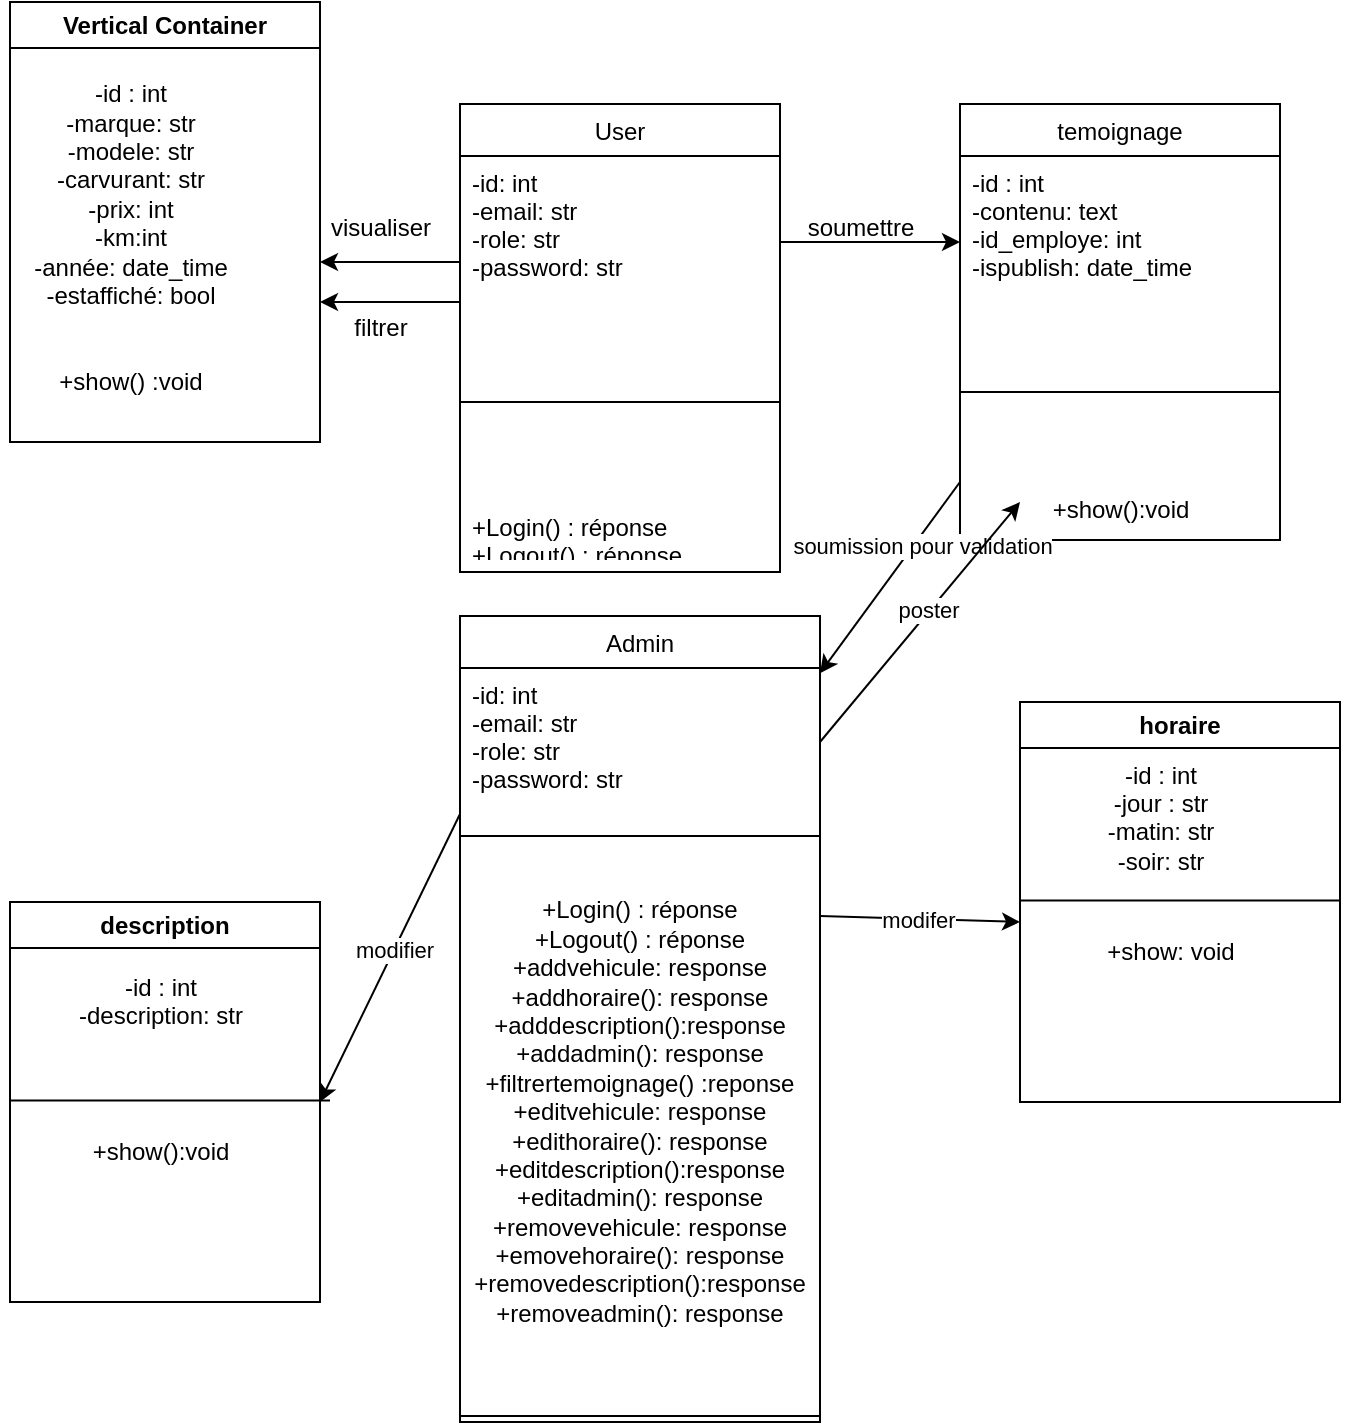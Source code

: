 <mxfile version="23.1.5" type="github">
  <diagram id="C5RBs43oDa-KdzZeNtuy" name="Page-1">
    <mxGraphModel dx="754" dy="586" grid="1" gridSize="10" guides="1" tooltips="1" connect="1" arrows="1" fold="1" page="1" pageScale="1" pageWidth="827" pageHeight="1169" math="0" shadow="0">
      <root>
        <mxCell id="WIyWlLk6GJQsqaUBKTNV-0" />
        <mxCell id="WIyWlLk6GJQsqaUBKTNV-1" parent="WIyWlLk6GJQsqaUBKTNV-0" />
        <mxCell id="zkfFHV4jXpPFQw0GAbJ--6" value="temoignage" style="swimlane;fontStyle=0;align=center;verticalAlign=top;childLayout=stackLayout;horizontal=1;startSize=26;horizontalStack=0;resizeParent=1;resizeLast=0;collapsible=1;marginBottom=0;rounded=0;shadow=0;strokeWidth=1;" parent="WIyWlLk6GJQsqaUBKTNV-1" vertex="1">
          <mxGeometry x="490" y="351" width="160" height="218" as="geometry">
            <mxRectangle x="130" y="380" width="160" height="26" as="alternateBounds" />
          </mxGeometry>
        </mxCell>
        <mxCell id="zkfFHV4jXpPFQw0GAbJ--7" value="-id : int&#xa;-contenu: text&#xa;-id_employe: int&#xa;-ispublish: date_time&#xa;" style="text;align=left;verticalAlign=top;spacingLeft=4;spacingRight=4;overflow=hidden;rotatable=0;points=[[0,0.5],[1,0.5]];portConstraint=eastwest;" parent="zkfFHV4jXpPFQw0GAbJ--6" vertex="1">
          <mxGeometry y="26" width="160" height="74" as="geometry" />
        </mxCell>
        <mxCell id="zkfFHV4jXpPFQw0GAbJ--9" value="" style="line;html=1;strokeWidth=1;align=left;verticalAlign=middle;spacingTop=-1;spacingLeft=3;spacingRight=3;rotatable=0;labelPosition=right;points=[];portConstraint=eastwest;" parent="zkfFHV4jXpPFQw0GAbJ--6" vertex="1">
          <mxGeometry y="100" width="160" height="88" as="geometry" />
        </mxCell>
        <mxCell id="QZe4aqWddfZS4q2McrnS-51" value="" style="endArrow=classic;html=1;rounded=0;entryX=1;entryY=0.071;entryDx=0;entryDy=0;entryPerimeter=0;" edge="1" parent="zkfFHV4jXpPFQw0GAbJ--6" target="QZe4aqWddfZS4q2McrnS-24">
          <mxGeometry width="50" height="50" relative="1" as="geometry">
            <mxPoint y="189" as="sourcePoint" />
            <mxPoint x="50" y="139" as="targetPoint" />
          </mxGeometry>
        </mxCell>
        <mxCell id="QZe4aqWddfZS4q2McrnS-54" value="soumission pour validation" style="edgeLabel;html=1;align=center;verticalAlign=middle;resizable=0;points=[];" vertex="1" connectable="0" parent="QZe4aqWddfZS4q2McrnS-51">
          <mxGeometry x="-0.129" y="1" relative="1" as="geometry">
            <mxPoint x="10" y="-10" as="offset" />
          </mxGeometry>
        </mxCell>
        <mxCell id="QZe4aqWddfZS4q2McrnS-44" value="+show():void" style="text;html=1;align=center;verticalAlign=middle;resizable=0;points=[];autosize=1;strokeColor=none;fillColor=none;" vertex="1" parent="zkfFHV4jXpPFQw0GAbJ--6">
          <mxGeometry y="188" width="160" height="30" as="geometry" />
        </mxCell>
        <mxCell id="QZe4aqWddfZS4q2McrnS-5" value="User" style="swimlane;fontStyle=0;align=center;verticalAlign=top;childLayout=stackLayout;horizontal=1;startSize=26;horizontalStack=0;resizeParent=1;resizeLast=0;collapsible=1;marginBottom=0;rounded=0;shadow=0;strokeWidth=1;" vertex="1" parent="WIyWlLk6GJQsqaUBKTNV-1">
          <mxGeometry x="240" y="351" width="160" height="234" as="geometry">
            <mxRectangle x="130" y="380" width="160" height="26" as="alternateBounds" />
          </mxGeometry>
        </mxCell>
        <mxCell id="QZe4aqWddfZS4q2McrnS-16" value="" style="endArrow=classic;html=1;rounded=0;" edge="1" parent="QZe4aqWddfZS4q2McrnS-5">
          <mxGeometry width="50" height="50" relative="1" as="geometry">
            <mxPoint y="79" as="sourcePoint" />
            <mxPoint x="-70" y="79" as="targetPoint" />
          </mxGeometry>
        </mxCell>
        <mxCell id="QZe4aqWddfZS4q2McrnS-19" value="" style="endArrow=classic;html=1;rounded=0;" edge="1" parent="QZe4aqWddfZS4q2McrnS-5">
          <mxGeometry width="50" height="50" relative="1" as="geometry">
            <mxPoint x="160" y="69" as="sourcePoint" />
            <mxPoint x="250" y="69" as="targetPoint" />
          </mxGeometry>
        </mxCell>
        <mxCell id="QZe4aqWddfZS4q2McrnS-6" value="-id: int&#xa;-email: str&#xa;-role: str&#xa;-password: str&#xa;" style="text;align=left;verticalAlign=top;spacingLeft=4;spacingRight=4;overflow=hidden;rotatable=0;points=[[0,0.5],[1,0.5]];portConstraint=eastwest;" vertex="1" parent="QZe4aqWddfZS4q2McrnS-5">
          <mxGeometry y="26" width="160" height="74" as="geometry" />
        </mxCell>
        <mxCell id="QZe4aqWddfZS4q2McrnS-22" value="" style="endArrow=classic;html=1;rounded=0;" edge="1" parent="QZe4aqWddfZS4q2McrnS-5">
          <mxGeometry width="50" height="50" relative="1" as="geometry">
            <mxPoint y="99" as="sourcePoint" />
            <mxPoint x="-70" y="99" as="targetPoint" />
          </mxGeometry>
        </mxCell>
        <mxCell id="QZe4aqWddfZS4q2McrnS-9" value="" style="line;html=1;strokeWidth=1;align=left;verticalAlign=middle;spacingTop=-1;spacingLeft=3;spacingRight=3;rotatable=0;labelPosition=right;points=[];portConstraint=eastwest;" vertex="1" parent="QZe4aqWddfZS4q2McrnS-5">
          <mxGeometry y="100" width="160" height="98" as="geometry" />
        </mxCell>
        <mxCell id="QZe4aqWddfZS4q2McrnS-10" value="+Login() : réponse &#xa;+Logout() : réponse&#xa;" style="text;align=left;verticalAlign=top;spacingLeft=4;spacingRight=4;overflow=hidden;rotatable=0;points=[[0,0.5],[1,0.5]];portConstraint=eastwest;" vertex="1" parent="QZe4aqWddfZS4q2McrnS-5">
          <mxGeometry y="198" width="160" height="26" as="geometry" />
        </mxCell>
        <mxCell id="QZe4aqWddfZS4q2McrnS-17" value="visualiser" style="text;html=1;align=center;verticalAlign=middle;resizable=0;points=[];autosize=1;strokeColor=none;fillColor=none;" vertex="1" parent="WIyWlLk6GJQsqaUBKTNV-1">
          <mxGeometry x="165" y="398" width="70" height="30" as="geometry" />
        </mxCell>
        <mxCell id="QZe4aqWddfZS4q2McrnS-20" value="soumettre" style="text;html=1;align=center;verticalAlign=middle;resizable=0;points=[];autosize=1;strokeColor=none;fillColor=none;" vertex="1" parent="WIyWlLk6GJQsqaUBKTNV-1">
          <mxGeometry x="400" y="398" width="80" height="30" as="geometry" />
        </mxCell>
        <mxCell id="QZe4aqWddfZS4q2McrnS-23" value="filtrer" style="text;html=1;align=center;verticalAlign=middle;resizable=0;points=[];autosize=1;strokeColor=none;fillColor=none;" vertex="1" parent="WIyWlLk6GJQsqaUBKTNV-1">
          <mxGeometry x="175" y="448" width="50" height="30" as="geometry" />
        </mxCell>
        <mxCell id="QZe4aqWddfZS4q2McrnS-24" value="Admin" style="swimlane;fontStyle=0;align=center;verticalAlign=top;childLayout=stackLayout;horizontal=1;startSize=26;horizontalStack=0;resizeParent=1;resizeLast=0;collapsible=1;marginBottom=0;rounded=0;shadow=0;strokeWidth=1;" vertex="1" parent="WIyWlLk6GJQsqaUBKTNV-1">
          <mxGeometry x="240" y="607" width="180" height="403" as="geometry">
            <mxRectangle x="130" y="380" width="160" height="26" as="alternateBounds" />
          </mxGeometry>
        </mxCell>
        <mxCell id="QZe4aqWddfZS4q2McrnS-27" value="-id: int&#xa;-email: str&#xa;-role: str&#xa;-password: str&#xa;" style="text;align=left;verticalAlign=top;spacingLeft=4;spacingRight=4;overflow=hidden;rotatable=0;points=[[0,0.5],[1,0.5]];portConstraint=eastwest;" vertex="1" parent="QZe4aqWddfZS4q2McrnS-24">
          <mxGeometry y="26" width="180" height="84" as="geometry" />
        </mxCell>
        <mxCell id="QZe4aqWddfZS4q2McrnS-28" value="" style="endArrow=classic;html=1;rounded=0;entryX=1;entryY=0.5;entryDx=0;entryDy=0;" edge="1" parent="QZe4aqWddfZS4q2McrnS-24" target="QZe4aqWddfZS4q2McrnS-34">
          <mxGeometry width="50" height="50" relative="1" as="geometry">
            <mxPoint y="99" as="sourcePoint" />
            <mxPoint x="-50" y="113" as="targetPoint" />
          </mxGeometry>
        </mxCell>
        <mxCell id="QZe4aqWddfZS4q2McrnS-47" value="modifier" style="edgeLabel;html=1;align=center;verticalAlign=middle;resizable=0;points=[];" vertex="1" connectable="0" parent="QZe4aqWddfZS4q2McrnS-28">
          <mxGeometry x="-0.064" relative="1" as="geometry">
            <mxPoint as="offset" />
          </mxGeometry>
        </mxCell>
        <mxCell id="QZe4aqWddfZS4q2McrnS-59" value="+Login() : réponse&lt;br style=&quot;border-color: var(--border-color); padding: 0px; margin: 0px;&quot;&gt;+Logout() : réponse&lt;br style=&quot;border-color: var(--border-color); padding: 0px; margin: 0px;&quot;&gt;+addvehicule: response&lt;br style=&quot;border-color: var(--border-color); padding: 0px; margin: 0px;&quot;&gt;+addhoraire(): response&lt;br style=&quot;border-color: var(--border-color); padding: 0px; margin: 0px;&quot;&gt;+adddescription():response&lt;br style=&quot;border-color: var(--border-color); padding: 0px; margin: 0px;&quot;&gt;+addadmin(): response&lt;br style=&quot;border-color: var(--border-color); padding: 0px; margin: 0px;&quot;&gt;+filtrertemoignage() :reponse&lt;br style=&quot;border-color: var(--border-color); padding: 0px; margin: 0px;&quot;&gt;+editvehicule: response&lt;br style=&quot;border-color: var(--border-color); padding: 0px; margin: 0px;&quot;&gt;+edithoraire(): response&lt;br style=&quot;border-color: var(--border-color); padding: 0px; margin: 0px;&quot;&gt;+editdescription():response&lt;br style=&quot;border-color: var(--border-color); padding: 0px; margin: 0px;&quot;&gt;+editadmin(): response&lt;br style=&quot;border-color: var(--border-color); padding: 0px; margin: 0px;&quot;&gt;+removevehicule: response&lt;br style=&quot;border-color: var(--border-color); padding: 0px; margin: 0px;&quot;&gt;+emovehoraire(): response&lt;br style=&quot;border-color: var(--border-color); padding: 0px; margin: 0px;&quot;&gt;+removedescription():response&lt;br style=&quot;border-color: var(--border-color); padding: 0px; margin: 0px;&quot;&gt;+removeadmin(): response&lt;div style=&quot;border-color: var(--border-color); padding: 0px; margin: 0px;&quot;&gt;&lt;br style=&quot;border-color: var(--border-color); padding: 0px; margin: 0px; text-align: left;&quot;&gt;&lt;/div&gt;" style="whiteSpace=wrap;html=1;" vertex="1" parent="QZe4aqWddfZS4q2McrnS-24">
          <mxGeometry y="110" width="180" height="290" as="geometry" />
        </mxCell>
        <mxCell id="QZe4aqWddfZS4q2McrnS-34" value="description" style="swimlane;whiteSpace=wrap;html=1;" vertex="1" parent="WIyWlLk6GJQsqaUBKTNV-1">
          <mxGeometry x="15" y="750" width="155" height="200" as="geometry" />
        </mxCell>
        <mxCell id="QZe4aqWddfZS4q2McrnS-37" value="-id : int&lt;br style=&quot;border-color: var(--border-color); padding: 0px; margin: 0px;&quot;&gt;-description: str&lt;div style=&quot;border-color: var(--border-color); padding: 0px; margin: 0px;&quot;&gt;&lt;br style=&quot;border-color: var(--border-color); padding: 0px; margin: 0px; text-align: left;&quot;&gt;&lt;/div&gt;" style="text;html=1;align=center;verticalAlign=middle;resizable=0;points=[];autosize=1;strokeColor=none;fillColor=none;" vertex="1" parent="QZe4aqWddfZS4q2McrnS-34">
          <mxGeometry x="20" y="27" width="110" height="60" as="geometry" />
        </mxCell>
        <mxCell id="QZe4aqWddfZS4q2McrnS-38" value="" style="endArrow=none;html=1;rounded=0;" edge="1" parent="QZe4aqWddfZS4q2McrnS-34">
          <mxGeometry width="50" height="50" relative="1" as="geometry">
            <mxPoint y="99.29" as="sourcePoint" />
            <mxPoint x="160" y="99.29" as="targetPoint" />
            <Array as="points">
              <mxPoint x="70" y="99.29" />
            </Array>
          </mxGeometry>
        </mxCell>
        <mxCell id="QZe4aqWddfZS4q2McrnS-46" value="+show():void" style="text;html=1;align=center;verticalAlign=middle;resizable=0;points=[];autosize=1;strokeColor=none;fillColor=none;" vertex="1" parent="QZe4aqWddfZS4q2McrnS-34">
          <mxGeometry x="-5" y="110" width="160" height="30" as="geometry" />
        </mxCell>
        <mxCell id="QZe4aqWddfZS4q2McrnS-40" value="horaire" style="swimlane;whiteSpace=wrap;html=1;" vertex="1" parent="WIyWlLk6GJQsqaUBKTNV-1">
          <mxGeometry x="520" y="650" width="160" height="200" as="geometry" />
        </mxCell>
        <mxCell id="QZe4aqWddfZS4q2McrnS-41" value="-id : int&lt;br style=&quot;border-color: var(--border-color); padding: 0px; margin: 0px;&quot;&gt;-jour : str&lt;br&gt;-matin: str&lt;br&gt;-soir: str&lt;br&gt;&lt;div style=&quot;border-color: var(--border-color); padding: 0px; margin: 0px;&quot;&gt;&lt;br style=&quot;border-color: var(--border-color); padding: 0px; margin: 0px; text-align: left;&quot;&gt;&lt;/div&gt;" style="text;html=1;align=center;verticalAlign=middle;resizable=0;points=[];autosize=1;strokeColor=none;fillColor=none;" vertex="1" parent="QZe4aqWddfZS4q2McrnS-40">
          <mxGeometry x="30" y="20" width="80" height="90" as="geometry" />
        </mxCell>
        <mxCell id="QZe4aqWddfZS4q2McrnS-42" value="" style="endArrow=none;html=1;rounded=0;" edge="1" parent="QZe4aqWddfZS4q2McrnS-40">
          <mxGeometry width="50" height="50" relative="1" as="geometry">
            <mxPoint y="99.29" as="sourcePoint" />
            <mxPoint x="160" y="99.29" as="targetPoint" />
            <Array as="points">
              <mxPoint x="70" y="99.29" />
            </Array>
          </mxGeometry>
        </mxCell>
        <mxCell id="QZe4aqWddfZS4q2McrnS-43" value="+show: void" style="text;html=1;align=center;verticalAlign=middle;resizable=0;points=[];autosize=1;strokeColor=none;fillColor=none;" vertex="1" parent="QZe4aqWddfZS4q2McrnS-40">
          <mxGeometry x="30" y="110" width="90" height="30" as="geometry" />
        </mxCell>
        <mxCell id="QZe4aqWddfZS4q2McrnS-26" value="" style="endArrow=classic;html=1;rounded=0;" edge="1" parent="WIyWlLk6GJQsqaUBKTNV-1">
          <mxGeometry width="50" height="50" relative="1" as="geometry">
            <mxPoint x="420" y="757" as="sourcePoint" />
            <mxPoint x="520" y="760" as="targetPoint" />
          </mxGeometry>
        </mxCell>
        <mxCell id="QZe4aqWddfZS4q2McrnS-48" value="modifer" style="edgeLabel;html=1;align=center;verticalAlign=middle;resizable=0;points=[];" vertex="1" connectable="0" parent="QZe4aqWddfZS4q2McrnS-26">
          <mxGeometry x="-0.025" relative="1" as="geometry">
            <mxPoint as="offset" />
          </mxGeometry>
        </mxCell>
        <mxCell id="QZe4aqWddfZS4q2McrnS-49" value="" style="endArrow=classic;html=1;rounded=0;" edge="1" parent="WIyWlLk6GJQsqaUBKTNV-1">
          <mxGeometry width="50" height="50" relative="1" as="geometry">
            <mxPoint x="420" y="670" as="sourcePoint" />
            <mxPoint x="520" y="550" as="targetPoint" />
          </mxGeometry>
        </mxCell>
        <mxCell id="QZe4aqWddfZS4q2McrnS-50" value="poster" style="edgeLabel;html=1;align=center;verticalAlign=middle;resizable=0;points=[];" vertex="1" connectable="0" parent="QZe4aqWddfZS4q2McrnS-49">
          <mxGeometry x="0.084" y="1" relative="1" as="geometry">
            <mxPoint y="-1" as="offset" />
          </mxGeometry>
        </mxCell>
        <mxCell id="QZe4aqWddfZS4q2McrnS-57" value="Vertical Container" style="swimlane;whiteSpace=wrap;html=1;" vertex="1" parent="WIyWlLk6GJQsqaUBKTNV-1">
          <mxGeometry x="15" y="300" width="155" height="220" as="geometry" />
        </mxCell>
        <mxCell id="QZe4aqWddfZS4q2McrnS-58" value="-id : int&lt;br style=&quot;border-color: var(--border-color); padding: 0px; margin: 0px;&quot;&gt;-marque: str&lt;br style=&quot;border-color: var(--border-color); padding: 0px; margin: 0px;&quot;&gt;-modele: str&lt;br style=&quot;border-color: var(--border-color); padding: 0px; margin: 0px;&quot;&gt;-carvurant: str&lt;br style=&quot;border-color: var(--border-color); padding: 0px; margin: 0px;&quot;&gt;-prix: int&lt;br style=&quot;border-color: var(--border-color); padding: 0px; margin: 0px;&quot;&gt;-km:int&lt;br style=&quot;border-color: var(--border-color); padding: 0px; margin: 0px;&quot;&gt;-année: date_time&lt;br style=&quot;border-color: var(--border-color); padding: 0px; margin: 0px;&quot;&gt;-estaffiché: bool&lt;br style=&quot;border-color: var(--border-color); padding: 0px; margin: 0px;&quot;&gt;&lt;br style=&quot;border-color: var(--border-color); padding: 0px; margin: 0px;&quot;&gt;&lt;br style=&quot;border-color: var(--border-color); padding: 0px; margin: 0px;&quot;&gt;+show() :void&lt;div style=&quot;border-color: var(--border-color); padding: 0px; margin: 0px;&quot;&gt;&lt;br style=&quot;border-color: var(--border-color); padding: 0px; margin: 0px; text-align: left;&quot;&gt;&lt;/div&gt;" style="text;html=1;align=center;verticalAlign=middle;resizable=0;points=[];autosize=1;strokeColor=none;fillColor=none;" vertex="1" parent="QZe4aqWddfZS4q2McrnS-57">
          <mxGeometry y="30" width="120" height="190" as="geometry" />
        </mxCell>
      </root>
    </mxGraphModel>
  </diagram>
</mxfile>
